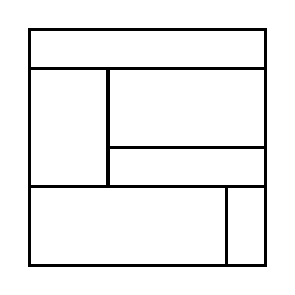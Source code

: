 \begin{tikzpicture}[very thick, scale=.5]
    \draw (0,5) rectangle (6,6);
    \draw (0,2) rectangle (2,5);
    \draw (2,3) rectangle (6,5);
    \draw (2,2) rectangle (6,3);
    \draw (0,0) rectangle (5,2);
    \draw (5,0) rectangle (6,2);
\end{tikzpicture}
